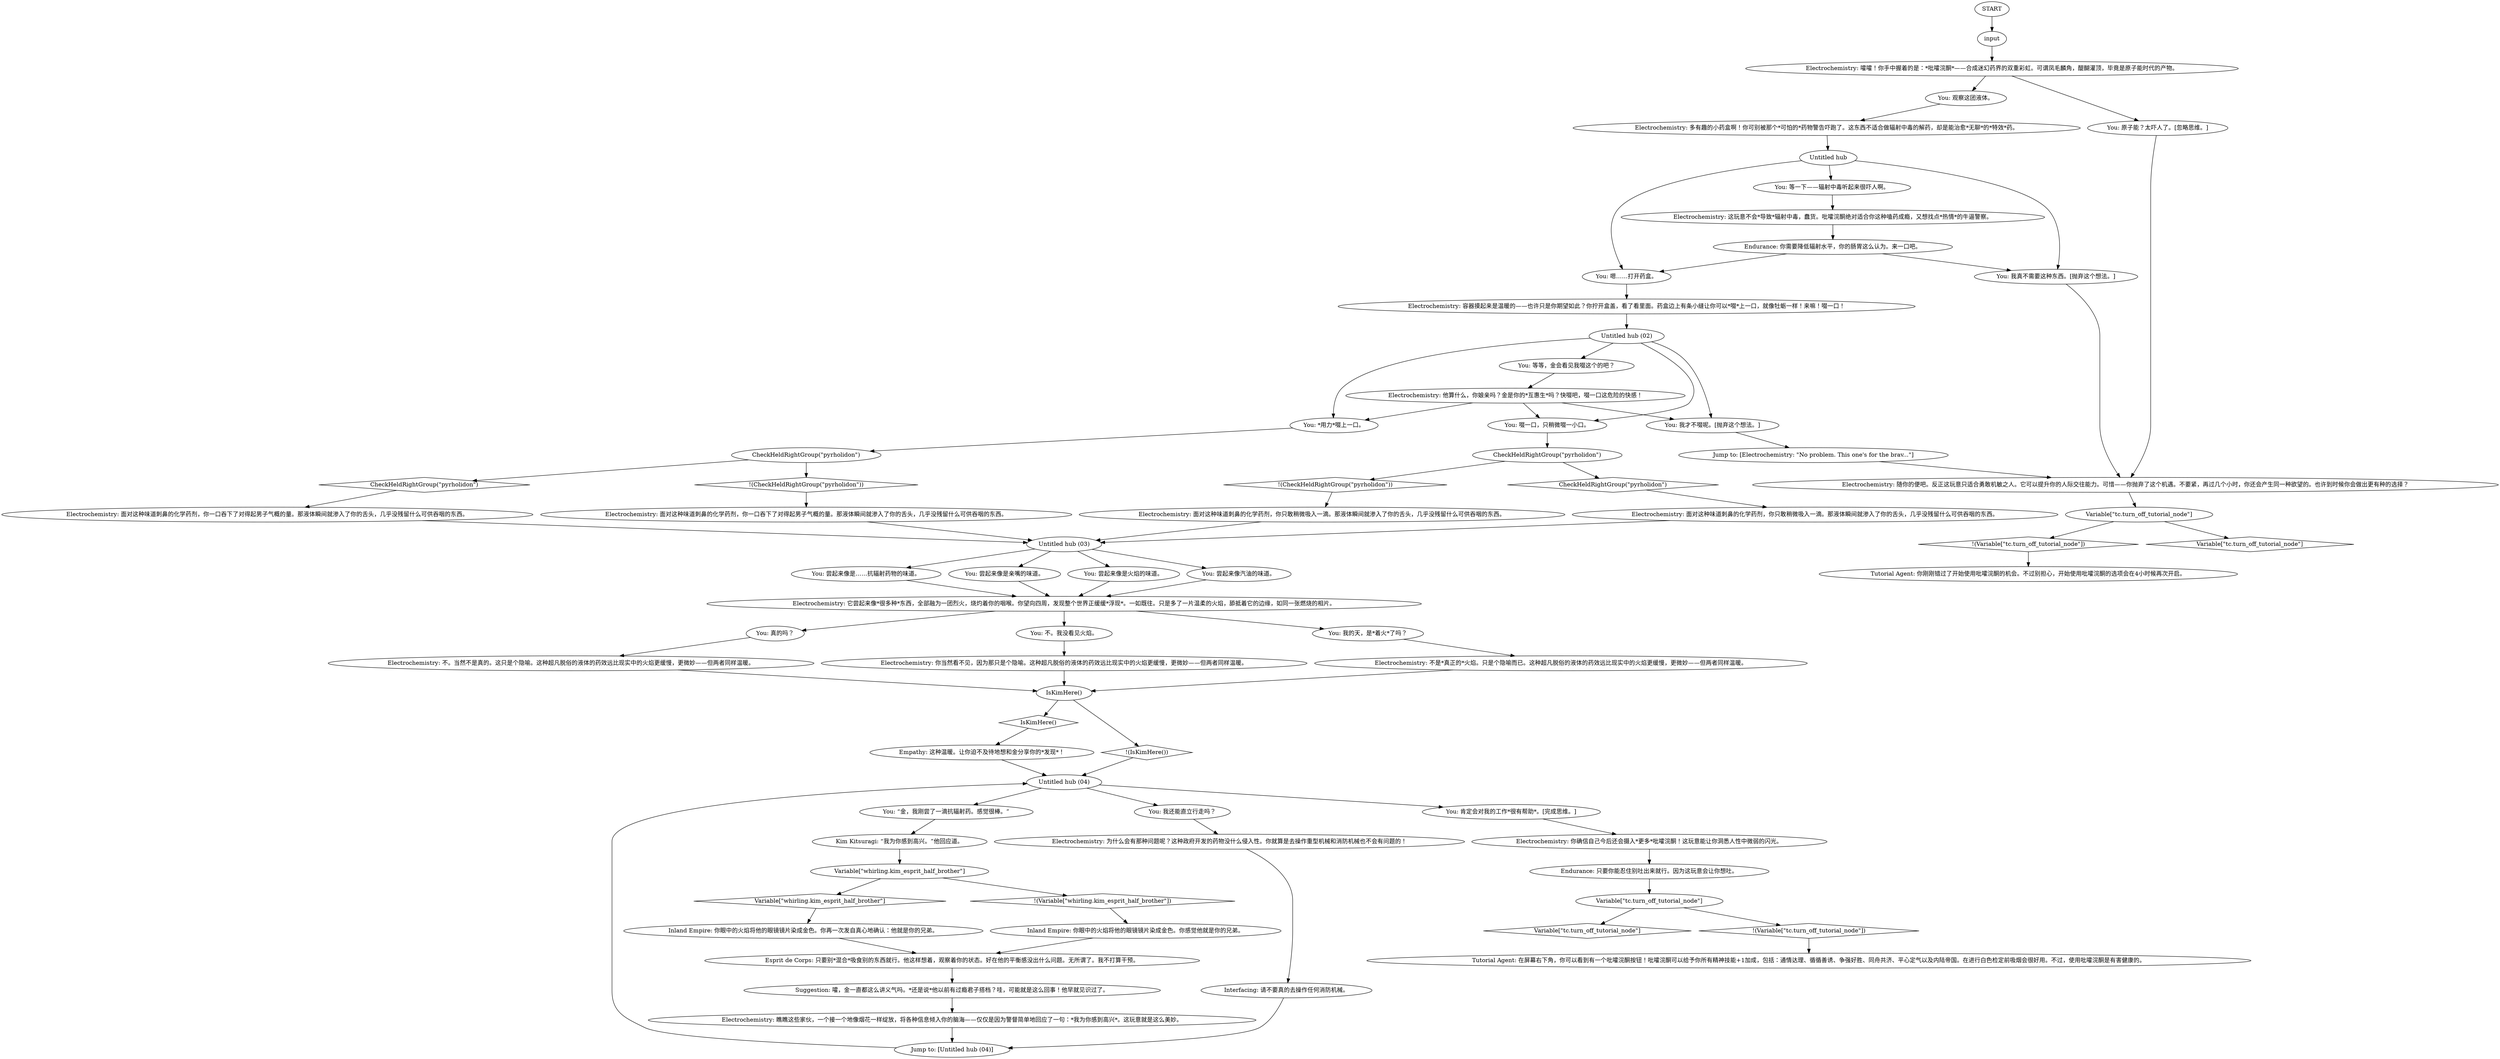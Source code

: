 # INITIATION / PYRHOLIDON HABIT
# A thought for becoming a wonderful pyrholidon addict.
# ==================================================
digraph G {
	  0 [label="START"];
	  1 [label="input"];
	  2 [label="You: 尝起来像汽油的味道。"];
	  3 [label="You: 等一下——辐射中毒听起来很吓人啊。"];
	  4 [label="You: *用力*啜上一口。"];
	  5 [label="Jump to: [Electrochemistry: \"No problem. This one's for the brav...\"]"];
	  6 [label="You: 肯定会对我的工作*很有帮助*。[完成思维。]"];
	  7 [label="Jump to: [Untitled hub (04)]"];
	  8 [label="You: 我还能直立行走吗？"];
	  9 [label="Esprit de Corps: 只要别*混合*吸食别的东西就行。他这样想着，观察着你的状态。好在他的平衡感没出什么问题。无所谓了。我不打算干预。"];
	  10 [label="Electrochemistry: 瞧瞧这些家伙，一个接一个地像烟花一样绽放，将各种信息倾入你的脑海——仅仅是因为警督简单地回应了一句：*我为你感到高兴*。这玩意就是这么美妙。"];
	  11 [label="Electrochemistry: 为什么会有那种问题呢？这种政府开发的药物没什么侵入性。你就算是去操作重型机械和消防机械也不会有问题的！"];
	  12 [label="Electrochemistry: 面对这种味道刺鼻的化学药剂，你一口吞下了对得起男子气概的量。那液体瞬间就渗入了你的舌头，几乎没残留什么可供吞咽的东西。"];
	  13 [label="You: 嗯……打开药盒。"];
	  14 [label="You: 尝起来像是……抗辐射药物的味道。"];
	  15 [label="Electrochemistry: 它尝起来像*很多种*东西，全部融为一团烈火，烧灼着你的咽喉。你望向四周，发现整个世界正缓缓*浮现*。一如既往。只是多了一片温柔的火焰，舔抵着它的边缘，如同一张燃烧的相片。"];
	  16 [label="Variable[\"tc.turn_off_tutorial_node\"]"];
	  17 [label="Variable[\"tc.turn_off_tutorial_node\"]", shape=diamond];
	  18 [label="!(Variable[\"tc.turn_off_tutorial_node\"])", shape=diamond];
	  19 [label="You: 我才不啜呢。[抛弃这个想法。]"];
	  20 [label="Empathy: 这种温暖。让你迫不及待地想和金分享你的*发现*！"];
	  21 [label="Interfacing: 请不要真的去操作任何消防机械。"];
	  22 [label="Tutorial Agent: 在屏幕右下角，你可以看到有一个吡嚯浣酮按钮！吡嚯浣酮可以给予你所有精神技能+1加成，包括：通情达理、循循善诱、争强好胜、同舟共济、平心定气以及内陆帝国。在进行白色检定前吸烟会很好用。不过，使用吡嚯浣酮是有害健康的。"];
	  23 [label="Electrochemistry: 不。当然不是真的。这只是个隐喻。这种超凡脱俗的液体的药效远比现实中的火焰更缓慢，更微妙——但两者同样温暖。"];
	  24 [label="Suggestion: 嚯，金一直都这么讲义气吗。*还是说*他以前有过瘾君子搭档？哇，可能就是这么回事！他早就见识过了。"];
	  25 [label="Electrochemistry: 你确信自己今后还会摄入*更多*吡嚯浣酮！这玩意能让你洞悉人性中微弱的闪光。"];
	  26 [label="Electrochemistry: 容器摸起来是温暖的——也许只是你期望如此？你拧开盒盖，看了看里面。药盒边上有条小缝让你可以*啜*上一口，就像牡蛎一样！来嘛！啜一口！"];
	  27 [label="Electrochemistry: 面对这种味道刺鼻的化学药剂，你只敢稍微吸入一滴。那液体瞬间就渗入了你的舌头，几乎没残留什么可供吞咽的东西。"];
	  28 [label="You: 尝起来像是亲嘴的味道。"];
	  29 [label="Electrochemistry: 你当然看不见，因为那只是个隐喻。这种超凡脱俗的液体的药效远比现实中的火焰更缓慢，更微妙——但两者同样温暖。"];
	  30 [label="Endurance: 只要你能忍住别吐出来就行。因为这玩意会让你想吐。"];
	  31 [label="Untitled hub"];
	  32 [label="Endurance: 你需要降低辐射水平，你的肠胃这么认为。来一口吧。"];
	  33 [label="You: 我真不需要这种东西。[抛弃这个想法。]"];
	  34 [label="You: 啜一口，只稍微啜一小口。"];
	  35 [label="Electrochemistry: 不是*真正的*火焰。只是个隐喻而已。这种超凡脱俗的液体的药效远比现实中的火焰更缓慢，更微妙——但两者同样温暖。"];
	  36 [label="Electrochemistry: 随你的便吧。反正这玩意只适合勇敢机敏之人。它可以提升你的人际交往能力。可惜——你抛弃了这个机遇。不要紧，再过几个小时，你还会产生同一种欲望的。也许到时候你会做出更有种的选择？"];
	  37 [label="You: 真的吗？"];
	  38 [label="You: 我的天，是*着火*了吗？"];
	  39 [label="Untitled hub (04)"];
	  40 [label="CheckHeldRightGroup(\"pyrholidon\")"];
	  41 [label="CheckHeldRightGroup(\"pyrholidon\")", shape=diamond];
	  42 [label="!(CheckHeldRightGroup(\"pyrholidon\"))", shape=diamond];
	  43 [label="You: 尝起来像是火焰的味道。"];
	  44 [label="Inland Empire: 你眼中的火焰将他的眼镜镜片染成金色。你感觉他就是你的兄弟。"];
	  45 [label="Variable[\"whirling.kim_esprit_half_brother\"]"];
	  46 [label="Variable[\"whirling.kim_esprit_half_brother\"]", shape=diamond];
	  47 [label="!(Variable[\"whirling.kim_esprit_half_brother\"])", shape=diamond];
	  48 [label="Electrochemistry: 嚯嚯！你手中握着的是：*吡嚯浣酮*——合成迷幻药界的双重彩虹。可谓凤毛麟角，醍醐灌顶，毕竟是原子能时代的产物。"];
	  49 [label="You: 观察这团液体。"];
	  50 [label="Electrochemistry: 他算什么，你娘亲吗？金是你的*互惠生*吗？快啜吧，啜一口这危险的快感！"];
	  51 [label="Electrochemistry: 面对这种味道刺鼻的化学药剂，你一口吞下了对得起男子气概的量。那液体瞬间就渗入了你的舌头，几乎没残留什么可供吞咽的东西。"];
	  52 [label="Untitled hub (03)"];
	  53 [label="You: 不。我没看见火焰。"];
	  54 [label="Kim Kitsuragi: “我为你感到高兴。”他回应道。"];
	  55 [label="You: 原子能？太吓人了。[忽略思维。]"];
	  56 [label="IsKimHere()"];
	  57 [label="IsKimHere()", shape=diamond];
	  58 [label="!(IsKimHere())", shape=diamond];
	  59 [label="CheckHeldRightGroup(\"pyrholidon\")"];
	  60 [label="CheckHeldRightGroup(\"pyrholidon\")", shape=diamond];
	  61 [label="!(CheckHeldRightGroup(\"pyrholidon\"))", shape=diamond];
	  62 [label="Electrochemistry: 面对这种味道刺鼻的化学药剂，你只敢稍微吸入一滴。那液体瞬间就渗入了你的舌头，几乎没残留什么可供吞咽的东西。"];
	  63 [label="Electrochemistry: 多有趣的小药盒啊！你可别被那个*可怕的*药物警告吓跑了。这东西不适合做辐射中毒的解药，却是能治愈*无聊*的*特效*药。"];
	  64 [label="Untitled hub (02)"];
	  65 [label="You: 等等，金会看见我啜这个的吧？"];
	  67 [label="Variable[\"tc.turn_off_tutorial_node\"]"];
	  68 [label="Variable[\"tc.turn_off_tutorial_node\"]", shape=diamond];
	  69 [label="!(Variable[\"tc.turn_off_tutorial_node\"])", shape=diamond];
	  70 [label="Tutorial Agent: 你刚刚错过了开始使用吡嚯浣酮的机会。不过别担心，开始使用吡嚯浣酮的选项会在4小时候再次开启。"];
	  71 [label="Electrochemistry: 这玩意不会*导致*辐射中毒，蠢货。吡嚯浣酮绝对适合你这种嗑药成瘾，又想找点*热情*的牛逼警察。"];
	  72 [label="You: “金，我刚尝了一滴抗辐射药。感觉很棒。”"];
	  73 [label="Inland Empire: 你眼中的火焰将他的眼镜镜片染成金色。你再一次发自真心地确认：他就是你的兄弟。"];
	  0 -> 1
	  1 -> 48
	  2 -> 15
	  3 -> 71
	  4 -> 40
	  5 -> 36
	  6 -> 25
	  7 -> 39
	  8 -> 11
	  9 -> 24
	  10 -> 7
	  11 -> 21
	  12 -> 52
	  13 -> 26
	  14 -> 15
	  15 -> 53
	  15 -> 37
	  15 -> 38
	  16 -> 17
	  16 -> 18
	  18 -> 70
	  19 -> 5
	  20 -> 39
	  21 -> 7
	  23 -> 56
	  24 -> 10
	  25 -> 30
	  26 -> 64
	  27 -> 52
	  28 -> 15
	  29 -> 56
	  30 -> 67
	  31 -> 33
	  31 -> 3
	  31 -> 13
	  32 -> 33
	  32 -> 13
	  33 -> 36
	  34 -> 59
	  35 -> 56
	  36 -> 16
	  37 -> 23
	  38 -> 35
	  39 -> 72
	  39 -> 8
	  39 -> 6
	  40 -> 41
	  40 -> 42
	  41 -> 51
	  42 -> 12
	  43 -> 15
	  44 -> 9
	  45 -> 46
	  45 -> 47
	  46 -> 73
	  47 -> 44
	  48 -> 49
	  48 -> 55
	  49 -> 63
	  50 -> 34
	  50 -> 19
	  50 -> 4
	  51 -> 52
	  52 -> 2
	  52 -> 43
	  52 -> 28
	  52 -> 14
	  53 -> 29
	  54 -> 45
	  55 -> 36
	  56 -> 57
	  56 -> 58
	  57 -> 20
	  58 -> 39
	  59 -> 60
	  59 -> 61
	  60 -> 62
	  61 -> 27
	  62 -> 52
	  63 -> 31
	  64 -> 65
	  64 -> 34
	  64 -> 19
	  64 -> 4
	  65 -> 50
	  67 -> 68
	  67 -> 69
	  69 -> 22
	  71 -> 32
	  72 -> 54
	  73 -> 9
}

